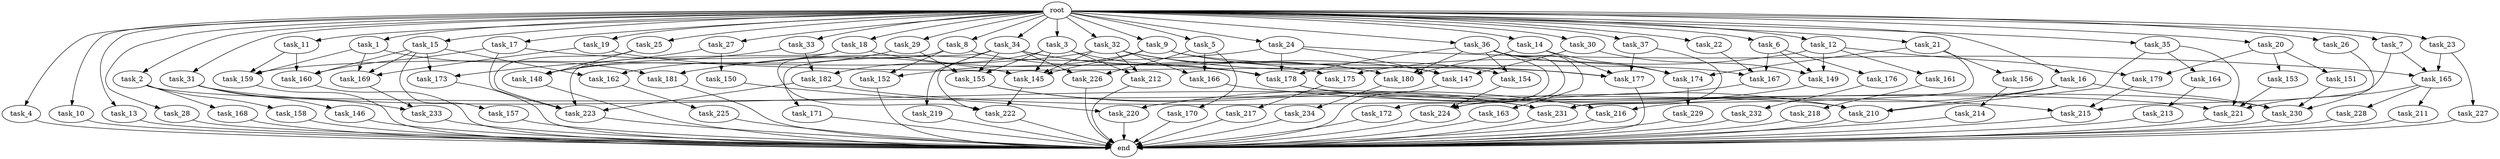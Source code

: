 digraph G {
  root [size="0.000000"];
  task_1 [size="1024.000000"];
  task_2 [size="1024.000000"];
  task_3 [size="1024.000000"];
  task_4 [size="1024.000000"];
  task_5 [size="1024.000000"];
  task_6 [size="1024.000000"];
  task_7 [size="1024.000000"];
  task_8 [size="1024.000000"];
  task_9 [size="1024.000000"];
  task_10 [size="1024.000000"];
  task_11 [size="1024.000000"];
  task_12 [size="1024.000000"];
  task_13 [size="1024.000000"];
  task_14 [size="1024.000000"];
  task_15 [size="1024.000000"];
  task_16 [size="1024.000000"];
  task_17 [size="1024.000000"];
  task_18 [size="1024.000000"];
  task_19 [size="1024.000000"];
  task_20 [size="1024.000000"];
  task_21 [size="1024.000000"];
  task_22 [size="1024.000000"];
  task_23 [size="1024.000000"];
  task_24 [size="1024.000000"];
  task_25 [size="1024.000000"];
  task_26 [size="1024.000000"];
  task_27 [size="1024.000000"];
  task_28 [size="1024.000000"];
  task_29 [size="1024.000000"];
  task_30 [size="1024.000000"];
  task_31 [size="1024.000000"];
  task_32 [size="1024.000000"];
  task_33 [size="1024.000000"];
  task_34 [size="1024.000000"];
  task_35 [size="1024.000000"];
  task_36 [size="1024.000000"];
  task_37 [size="1024.000000"];
  task_145 [size="1975684956160.000000"];
  task_146 [size="137438953472.000000"];
  task_147 [size="1958505086976.000000"];
  task_148 [size="1133871366144.000000"];
  task_149 [size="1649267441664.000000"];
  task_150 [size="549755813888.000000"];
  task_151 [size="420906795008.000000"];
  task_152 [size="171798691840.000000"];
  task_153 [size="420906795008.000000"];
  task_154 [size="343597383680.000000"];
  task_155 [size="1460288880640.000000"];
  task_156 [size="858993459200.000000"];
  task_157 [size="549755813888.000000"];
  task_158 [size="34359738368.000000"];
  task_159 [size="618475290624.000000"];
  task_160 [size="1279900254208.000000"];
  task_161 [size="549755813888.000000"];
  task_162 [size="764504178688.000000"];
  task_163 [size="309237645312.000000"];
  task_164 [size="695784701952.000000"];
  task_165 [size="2104533975040.000000"];
  task_166 [size="858993459200.000000"];
  task_167 [size="721554505728.000000"];
  task_168 [size="34359738368.000000"];
  task_169 [size="1005022347264.000000"];
  task_170 [size="309237645312.000000"];
  task_171 [size="549755813888.000000"];
  task_172 [size="309237645312.000000"];
  task_173 [size="1099511627776.000000"];
  task_174 [size="1864015806464.000000"];
  task_175 [size="687194767360.000000"];
  task_176 [size="549755813888.000000"];
  task_177 [size="1700807049216.000000"];
  task_178 [size="2413771620352.000000"];
  task_179 [size="970662608896.000000"];
  task_180 [size="2104533975040.000000"];
  task_181 [size="893353197568.000000"];
  task_182 [size="730144440320.000000"];
  task_210 [size="1623497637888.000000"];
  task_211 [size="858993459200.000000"];
  task_212 [size="1245540515840.000000"];
  task_213 [size="214748364800.000000"];
  task_214 [size="695784701952.000000"];
  task_215 [size="1468878815232.000000"];
  task_216 [size="893353197568.000000"];
  task_217 [size="34359738368.000000"];
  task_218 [size="214748364800.000000"];
  task_219 [size="549755813888.000000"];
  task_220 [size="386547056640.000000"];
  task_221 [size="3272765079552.000000"];
  task_222 [size="1108101562368.000000"];
  task_223 [size="2654289788928.000000"];
  task_224 [size="1589137899520.000000"];
  task_225 [size="309237645312.000000"];
  task_226 [size="858993459200.000000"];
  task_227 [size="549755813888.000000"];
  task_228 [size="858993459200.000000"];
  task_229 [size="309237645312.000000"];
  task_230 [size="1108101562368.000000"];
  task_231 [size="1065151889408.000000"];
  task_232 [size="420906795008.000000"];
  task_233 [size="687194767360.000000"];
  task_234 [size="34359738368.000000"];
  end [size="0.000000"];

  root -> task_1 [size="1.000000"];
  root -> task_2 [size="1.000000"];
  root -> task_3 [size="1.000000"];
  root -> task_4 [size="1.000000"];
  root -> task_5 [size="1.000000"];
  root -> task_6 [size="1.000000"];
  root -> task_7 [size="1.000000"];
  root -> task_8 [size="1.000000"];
  root -> task_9 [size="1.000000"];
  root -> task_10 [size="1.000000"];
  root -> task_11 [size="1.000000"];
  root -> task_12 [size="1.000000"];
  root -> task_13 [size="1.000000"];
  root -> task_14 [size="1.000000"];
  root -> task_15 [size="1.000000"];
  root -> task_16 [size="1.000000"];
  root -> task_17 [size="1.000000"];
  root -> task_18 [size="1.000000"];
  root -> task_19 [size="1.000000"];
  root -> task_20 [size="1.000000"];
  root -> task_21 [size="1.000000"];
  root -> task_22 [size="1.000000"];
  root -> task_23 [size="1.000000"];
  root -> task_24 [size="1.000000"];
  root -> task_25 [size="1.000000"];
  root -> task_26 [size="1.000000"];
  root -> task_27 [size="1.000000"];
  root -> task_28 [size="1.000000"];
  root -> task_29 [size="1.000000"];
  root -> task_30 [size="1.000000"];
  root -> task_31 [size="1.000000"];
  root -> task_32 [size="1.000000"];
  root -> task_33 [size="1.000000"];
  root -> task_34 [size="1.000000"];
  root -> task_35 [size="1.000000"];
  root -> task_36 [size="1.000000"];
  root -> task_37 [size="1.000000"];
  task_1 -> task_159 [size="33554432.000000"];
  task_1 -> task_169 [size="33554432.000000"];
  task_1 -> task_181 [size="33554432.000000"];
  task_2 -> task_158 [size="33554432.000000"];
  task_2 -> task_168 [size="33554432.000000"];
  task_2 -> task_210 [size="33554432.000000"];
  task_3 -> task_145 [size="679477248.000000"];
  task_3 -> task_155 [size="679477248.000000"];
  task_3 -> task_178 [size="679477248.000000"];
  task_3 -> task_182 [size="679477248.000000"];
  task_3 -> task_212 [size="679477248.000000"];
  task_4 -> end [size="1.000000"];
  task_5 -> task_166 [size="301989888.000000"];
  task_5 -> task_170 [size="301989888.000000"];
  task_5 -> task_226 [size="301989888.000000"];
  task_6 -> task_149 [size="536870912.000000"];
  task_6 -> task_167 [size="536870912.000000"];
  task_6 -> task_176 [size="536870912.000000"];
  task_7 -> task_165 [size="679477248.000000"];
  task_7 -> task_215 [size="679477248.000000"];
  task_8 -> task_152 [size="134217728.000000"];
  task_8 -> task_175 [size="134217728.000000"];
  task_8 -> task_222 [size="134217728.000000"];
  task_9 -> task_145 [size="33554432.000000"];
  task_9 -> task_152 [size="33554432.000000"];
  task_9 -> task_154 [size="33554432.000000"];
  task_9 -> task_167 [size="33554432.000000"];
  task_10 -> end [size="1.000000"];
  task_11 -> task_159 [size="33554432.000000"];
  task_11 -> task_160 [size="33554432.000000"];
  task_12 -> task_149 [size="536870912.000000"];
  task_12 -> task_161 [size="536870912.000000"];
  task_12 -> task_175 [size="536870912.000000"];
  task_12 -> task_179 [size="536870912.000000"];
  task_13 -> end [size="1.000000"];
  task_14 -> task_174 [size="679477248.000000"];
  task_14 -> task_177 [size="679477248.000000"];
  task_14 -> task_180 [size="679477248.000000"];
  task_15 -> task_157 [size="536870912.000000"];
  task_15 -> task_160 [size="536870912.000000"];
  task_15 -> task_162 [size="536870912.000000"];
  task_15 -> task_169 [size="536870912.000000"];
  task_15 -> task_173 [size="536870912.000000"];
  task_16 -> task_210 [size="838860800.000000"];
  task_16 -> task_216 [size="838860800.000000"];
  task_16 -> task_230 [size="838860800.000000"];
  task_17 -> task_145 [size="679477248.000000"];
  task_17 -> task_160 [size="679477248.000000"];
  task_17 -> task_223 [size="679477248.000000"];
  task_18 -> task_148 [size="536870912.000000"];
  task_18 -> task_178 [size="536870912.000000"];
  task_18 -> task_223 [size="536870912.000000"];
  task_19 -> task_169 [size="411041792.000000"];
  task_19 -> task_177 [size="411041792.000000"];
  task_20 -> task_151 [size="411041792.000000"];
  task_20 -> task_153 [size="411041792.000000"];
  task_20 -> task_179 [size="411041792.000000"];
  task_21 -> task_156 [size="838860800.000000"];
  task_21 -> task_174 [size="838860800.000000"];
  task_21 -> task_231 [size="838860800.000000"];
  task_22 -> task_167 [size="134217728.000000"];
  task_23 -> task_165 [size="536870912.000000"];
  task_23 -> task_227 [size="536870912.000000"];
  task_24 -> task_147 [size="838860800.000000"];
  task_24 -> task_165 [size="838860800.000000"];
  task_24 -> task_178 [size="838860800.000000"];
  task_24 -> task_181 [size="838860800.000000"];
  task_25 -> task_148 [size="536870912.000000"];
  task_25 -> task_223 [size="536870912.000000"];
  task_26 -> task_230 [size="134217728.000000"];
  task_27 -> task_150 [size="536870912.000000"];
  task_27 -> task_173 [size="536870912.000000"];
  task_28 -> end [size="1.000000"];
  task_29 -> task_155 [size="209715200.000000"];
  task_29 -> task_162 [size="209715200.000000"];
  task_30 -> task_147 [size="536870912.000000"];
  task_30 -> task_149 [size="536870912.000000"];
  task_31 -> task_146 [size="134217728.000000"];
  task_31 -> task_231 [size="134217728.000000"];
  task_31 -> task_233 [size="134217728.000000"];
  task_32 -> task_145 [size="536870912.000000"];
  task_32 -> task_159 [size="536870912.000000"];
  task_32 -> task_166 [size="536870912.000000"];
  task_32 -> task_177 [size="536870912.000000"];
  task_32 -> task_180 [size="536870912.000000"];
  task_32 -> task_212 [size="536870912.000000"];
  task_33 -> task_148 [size="33554432.000000"];
  task_33 -> task_182 [size="33554432.000000"];
  task_34 -> task_147 [size="536870912.000000"];
  task_34 -> task_155 [size="536870912.000000"];
  task_34 -> task_171 [size="536870912.000000"];
  task_34 -> task_180 [size="536870912.000000"];
  task_34 -> task_219 [size="536870912.000000"];
  task_34 -> task_222 [size="536870912.000000"];
  task_34 -> task_226 [size="536870912.000000"];
  task_35 -> task_164 [size="679477248.000000"];
  task_35 -> task_210 [size="679477248.000000"];
  task_35 -> task_221 [size="679477248.000000"];
  task_36 -> task_154 [size="301989888.000000"];
  task_36 -> task_163 [size="301989888.000000"];
  task_36 -> task_172 [size="301989888.000000"];
  task_36 -> task_174 [size="301989888.000000"];
  task_36 -> task_178 [size="301989888.000000"];
  task_36 -> task_180 [size="301989888.000000"];
  task_36 -> task_224 [size="301989888.000000"];
  task_37 -> task_177 [size="33554432.000000"];
  task_37 -> task_231 [size="33554432.000000"];
  task_145 -> task_222 [size="411041792.000000"];
  task_146 -> end [size="1.000000"];
  task_147 -> end [size="1.000000"];
  task_148 -> end [size="1.000000"];
  task_149 -> task_220 [size="75497472.000000"];
  task_150 -> task_220 [size="301989888.000000"];
  task_151 -> task_230 [size="75497472.000000"];
  task_152 -> end [size="1.000000"];
  task_153 -> task_221 [size="838860800.000000"];
  task_154 -> task_224 [size="838860800.000000"];
  task_155 -> task_216 [size="33554432.000000"];
  task_155 -> task_231 [size="33554432.000000"];
  task_156 -> task_214 [size="679477248.000000"];
  task_157 -> end [size="1.000000"];
  task_158 -> end [size="1.000000"];
  task_159 -> end [size="1.000000"];
  task_160 -> end [size="1.000000"];
  task_161 -> task_218 [size="209715200.000000"];
  task_162 -> task_225 [size="301989888.000000"];
  task_163 -> end [size="1.000000"];
  task_164 -> task_213 [size="209715200.000000"];
  task_165 -> task_211 [size="838860800.000000"];
  task_165 -> task_221 [size="838860800.000000"];
  task_165 -> task_228 [size="838860800.000000"];
  task_166 -> task_215 [size="679477248.000000"];
  task_167 -> task_224 [size="411041792.000000"];
  task_168 -> end [size="1.000000"];
  task_169 -> task_233 [size="536870912.000000"];
  task_170 -> end [size="1.000000"];
  task_171 -> end [size="1.000000"];
  task_172 -> end [size="1.000000"];
  task_173 -> end [size="1.000000"];
  task_174 -> task_229 [size="301989888.000000"];
  task_175 -> task_217 [size="33554432.000000"];
  task_176 -> task_232 [size="411041792.000000"];
  task_177 -> end [size="1.000000"];
  task_178 -> task_210 [size="33554432.000000"];
  task_178 -> task_230 [size="33554432.000000"];
  task_179 -> task_215 [size="75497472.000000"];
  task_180 -> task_234 [size="33554432.000000"];
  task_181 -> end [size="1.000000"];
  task_182 -> task_221 [size="838860800.000000"];
  task_182 -> task_223 [size="838860800.000000"];
  task_210 -> end [size="1.000000"];
  task_211 -> end [size="1.000000"];
  task_212 -> end [size="1.000000"];
  task_213 -> end [size="1.000000"];
  task_214 -> end [size="1.000000"];
  task_215 -> end [size="1.000000"];
  task_216 -> end [size="1.000000"];
  task_217 -> end [size="1.000000"];
  task_218 -> end [size="1.000000"];
  task_219 -> end [size="1.000000"];
  task_220 -> end [size="1.000000"];
  task_221 -> end [size="1.000000"];
  task_222 -> end [size="1.000000"];
  task_223 -> end [size="1.000000"];
  task_224 -> end [size="1.000000"];
  task_225 -> end [size="1.000000"];
  task_226 -> end [size="1.000000"];
  task_227 -> end [size="1.000000"];
  task_228 -> end [size="1.000000"];
  task_229 -> end [size="1.000000"];
  task_230 -> end [size="1.000000"];
  task_231 -> end [size="1.000000"];
  task_232 -> end [size="1.000000"];
  task_233 -> end [size="1.000000"];
  task_234 -> end [size="1.000000"];
}

